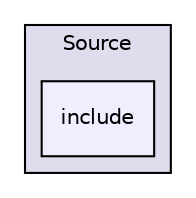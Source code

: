 digraph "/home/travis/build/kammce/SJSU-Dev2/firmware/library/third_party/FreeRTOS/Source/include" {
  compound=true
  node [ fontsize="10", fontname="Helvetica"];
  edge [ labelfontsize="10", labelfontname="Helvetica"];
  subgraph clusterdir_a90827c52392b7161d79895917ab3882 {
    graph [ bgcolor="#ddddee", pencolor="black", label="Source" fontname="Helvetica", fontsize="10", URL="dir_a90827c52392b7161d79895917ab3882.html"]
  dir_ce4ab6140cf5c3527ebbb8c3ee3fa2d1 [shape=box, label="include", style="filled", fillcolor="#eeeeff", pencolor="black", URL="dir_ce4ab6140cf5c3527ebbb8c3ee3fa2d1.html"];
  }
}
